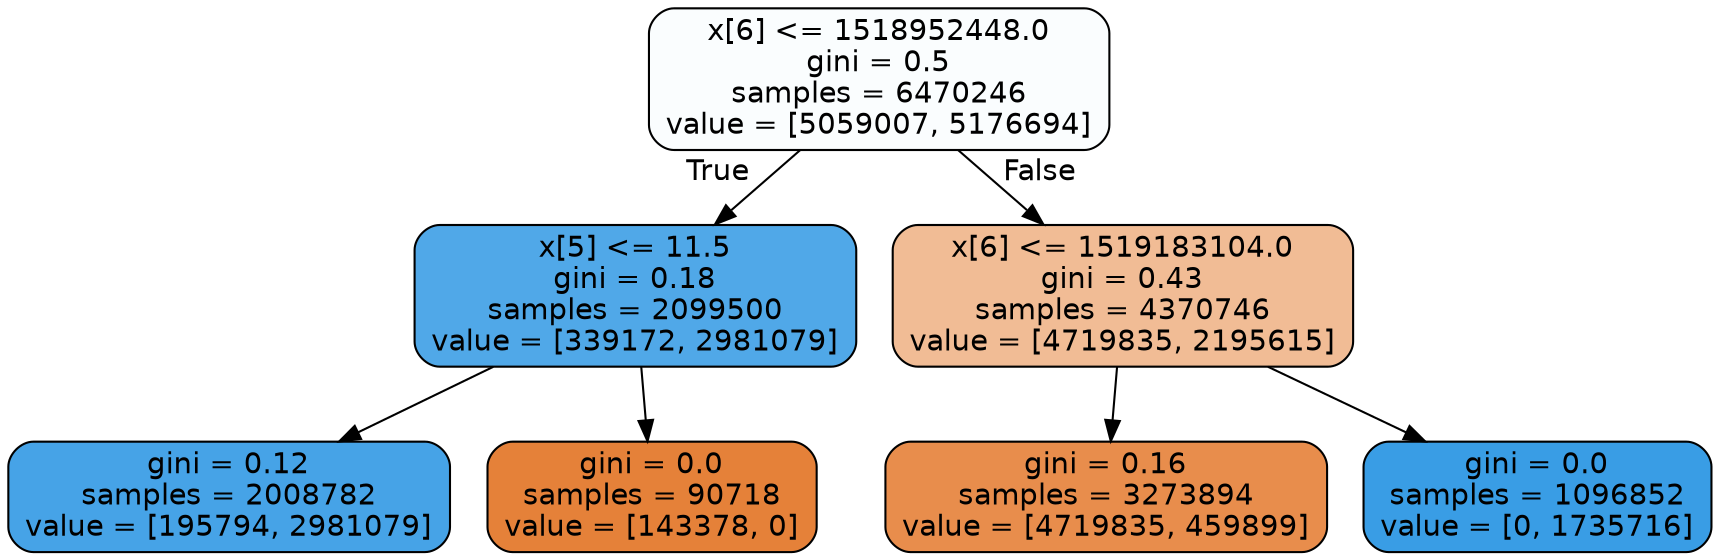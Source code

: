 digraph Tree {
node [shape=box, style="filled, rounded", color="black", fontname="helvetica"] ;
edge [fontname="helvetica"] ;
0 [label="x[6] <= 1518952448.0\ngini = 0.5\nsamples = 6470246\nvalue = [5059007, 5176694]", fillcolor="#fafdfe"] ;
1 [label="x[5] <= 11.5\ngini = 0.18\nsamples = 2099500\nvalue = [339172, 2981079]", fillcolor="#50a8e8"] ;
0 -> 1 [labeldistance=2.5, labelangle=45, headlabel="True"] ;
2 [label="gini = 0.12\nsamples = 2008782\nvalue = [195794, 2981079]", fillcolor="#46a3e7"] ;
1 -> 2 ;
3 [label="gini = 0.0\nsamples = 90718\nvalue = [143378, 0]", fillcolor="#e58139"] ;
1 -> 3 ;
4 [label="x[6] <= 1519183104.0\ngini = 0.43\nsamples = 4370746\nvalue = [4719835, 2195615]", fillcolor="#f1bc95"] ;
0 -> 4 [labeldistance=2.5, labelangle=-45, headlabel="False"] ;
5 [label="gini = 0.16\nsamples = 3273894\nvalue = [4719835, 459899]", fillcolor="#e88d4c"] ;
4 -> 5 ;
6 [label="gini = 0.0\nsamples = 1096852\nvalue = [0, 1735716]", fillcolor="#399de5"] ;
4 -> 6 ;
}
